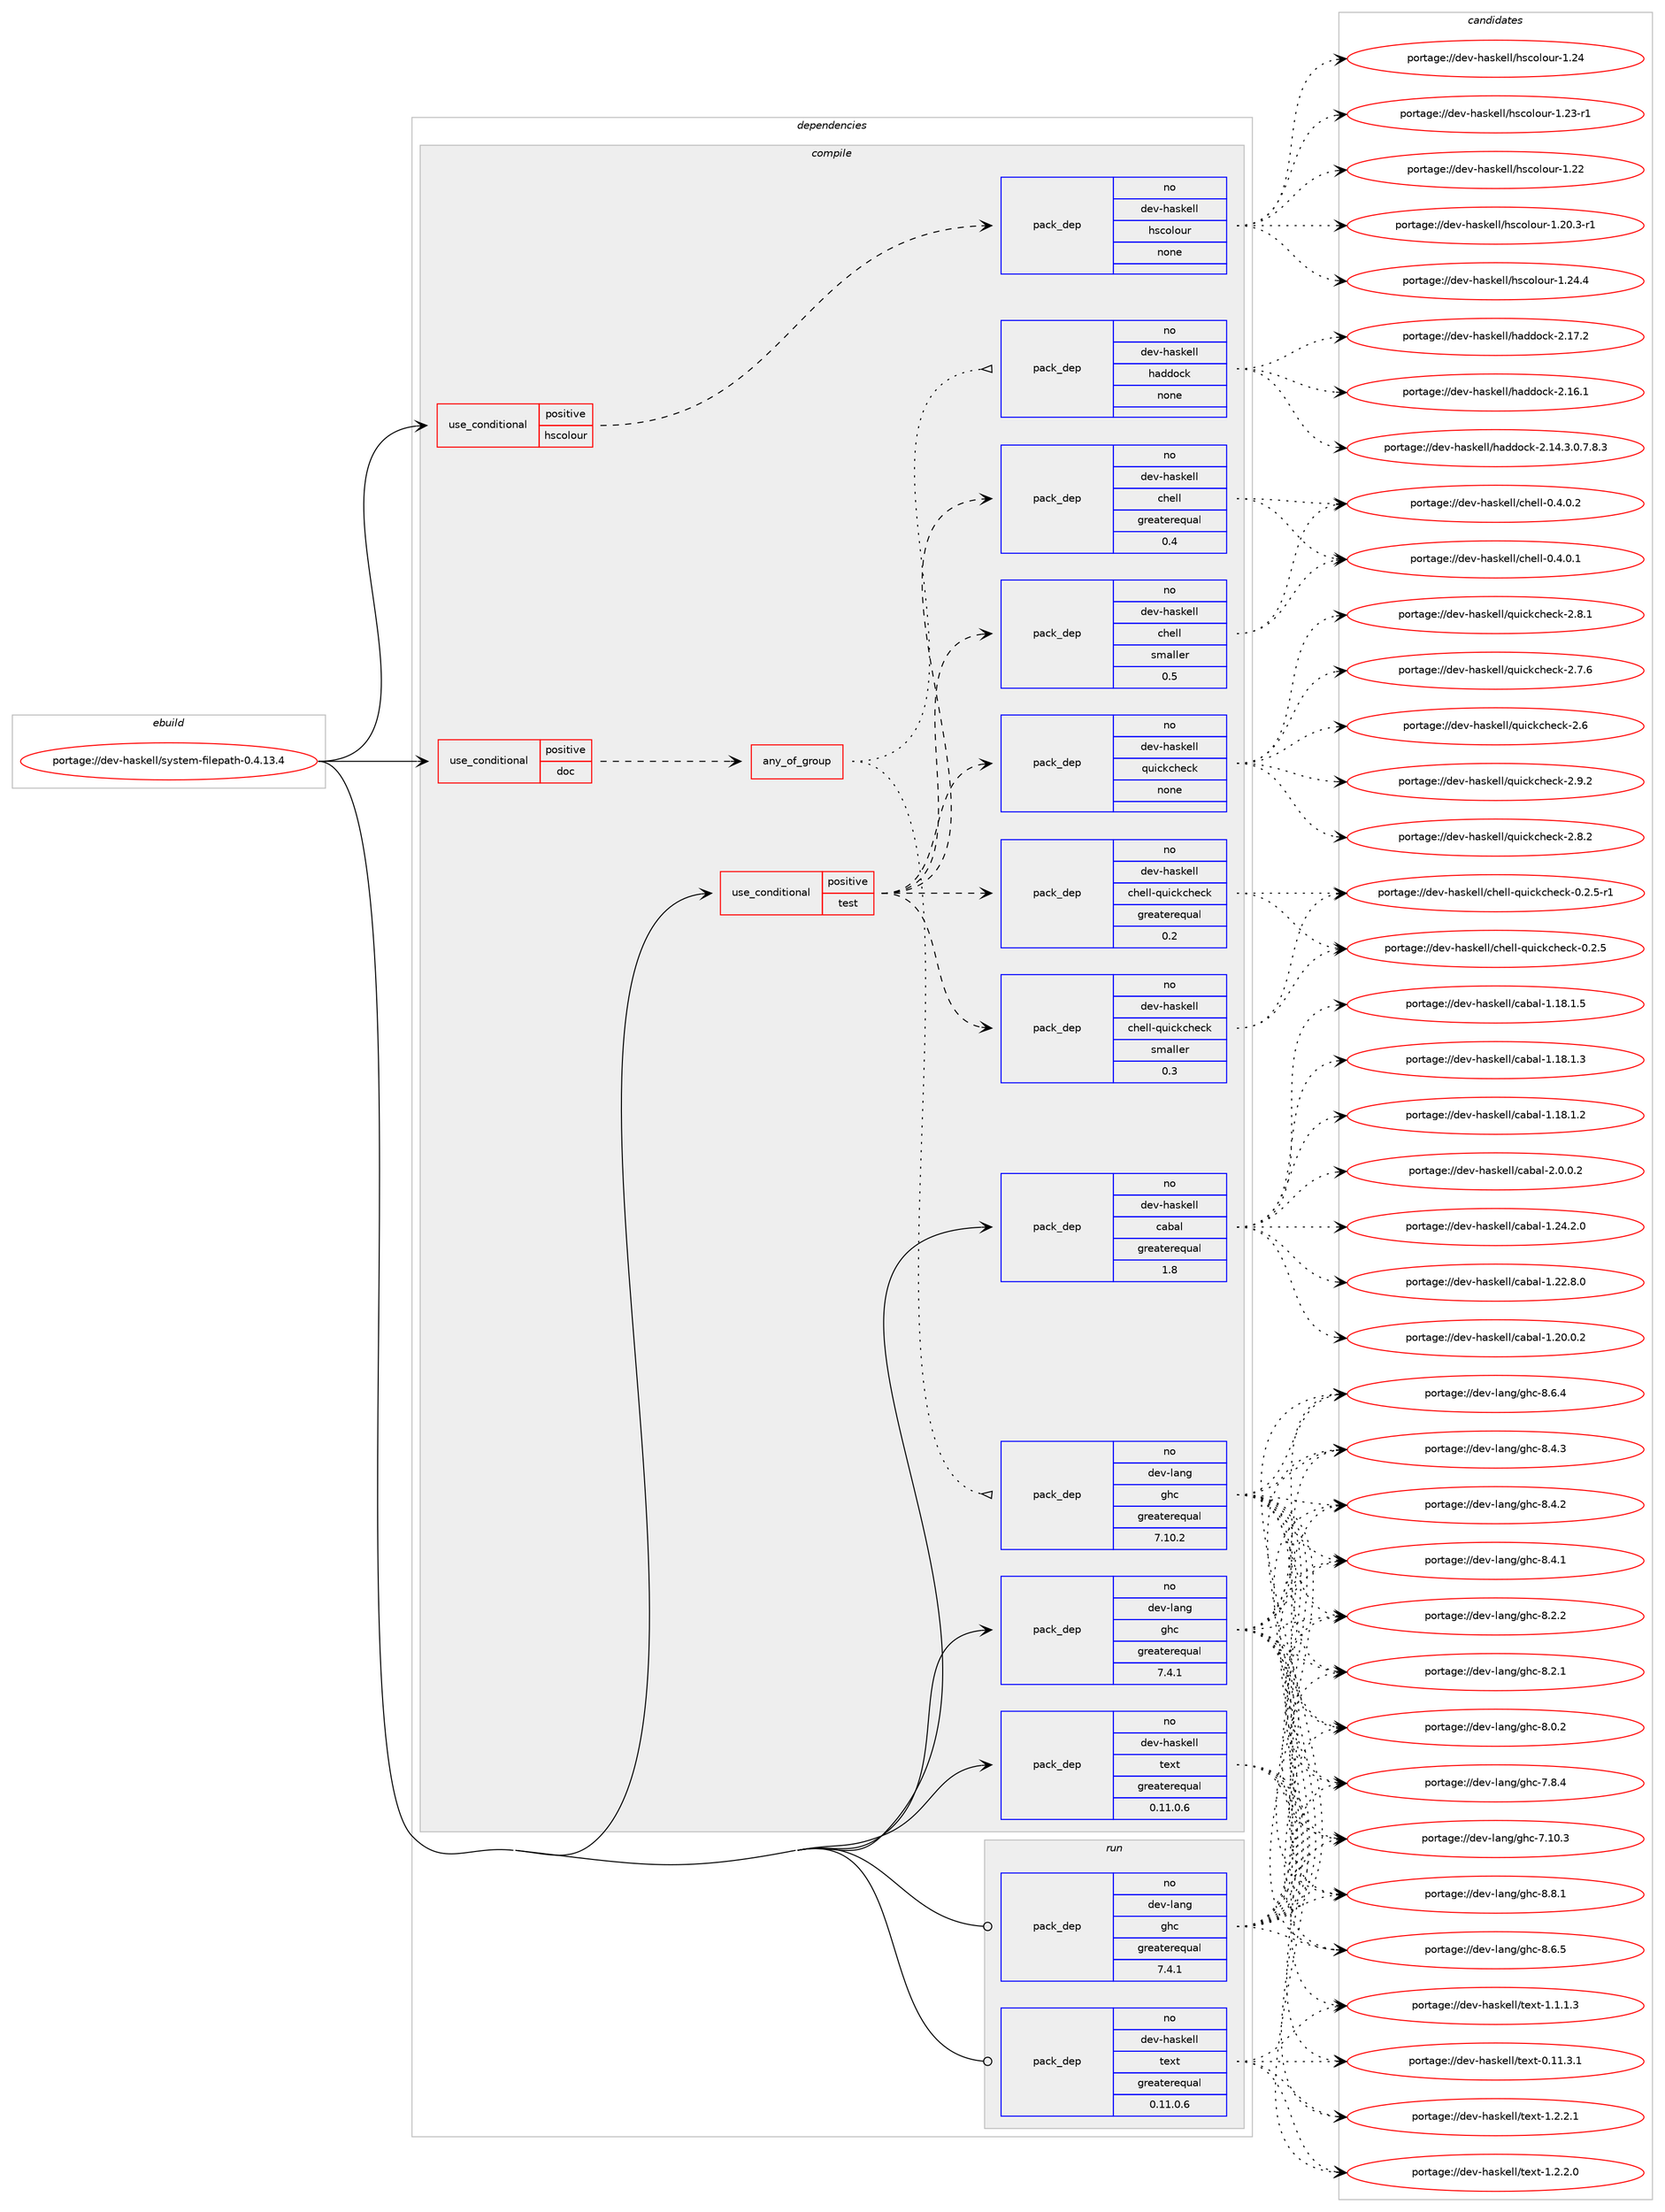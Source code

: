 digraph prolog {

# *************
# Graph options
# *************

newrank=true;
concentrate=true;
compound=true;
graph [rankdir=LR,fontname=Helvetica,fontsize=10,ranksep=1.5];#, ranksep=2.5, nodesep=0.2];
edge  [arrowhead=vee];
node  [fontname=Helvetica,fontsize=10];

# **********
# The ebuild
# **********

subgraph cluster_leftcol {
color=gray;
label=<<i>ebuild</i>>;
id [label="portage://dev-haskell/system-filepath-0.4.13.4", color=red, width=4, href="../dev-haskell/system-filepath-0.4.13.4.svg"];
}

# ****************
# The dependencies
# ****************

subgraph cluster_midcol {
color=gray;
label=<<i>dependencies</i>>;
subgraph cluster_compile {
fillcolor="#eeeeee";
style=filled;
label=<<i>compile</i>>;
subgraph cond131583 {
dependency543348 [label=<<TABLE BORDER="0" CELLBORDER="1" CELLSPACING="0" CELLPADDING="4"><TR><TD ROWSPAN="3" CELLPADDING="10">use_conditional</TD></TR><TR><TD>positive</TD></TR><TR><TD>doc</TD></TR></TABLE>>, shape=none, color=red];
subgraph any5697 {
dependency543349 [label=<<TABLE BORDER="0" CELLBORDER="1" CELLSPACING="0" CELLPADDING="4"><TR><TD CELLPADDING="10">any_of_group</TD></TR></TABLE>>, shape=none, color=red];subgraph pack405831 {
dependency543350 [label=<<TABLE BORDER="0" CELLBORDER="1" CELLSPACING="0" CELLPADDING="4" WIDTH="220"><TR><TD ROWSPAN="6" CELLPADDING="30">pack_dep</TD></TR><TR><TD WIDTH="110">no</TD></TR><TR><TD>dev-haskell</TD></TR><TR><TD>haddock</TD></TR><TR><TD>none</TD></TR><TR><TD></TD></TR></TABLE>>, shape=none, color=blue];
}
dependency543349:e -> dependency543350:w [weight=20,style="dotted",arrowhead="oinv"];
subgraph pack405832 {
dependency543351 [label=<<TABLE BORDER="0" CELLBORDER="1" CELLSPACING="0" CELLPADDING="4" WIDTH="220"><TR><TD ROWSPAN="6" CELLPADDING="30">pack_dep</TD></TR><TR><TD WIDTH="110">no</TD></TR><TR><TD>dev-lang</TD></TR><TR><TD>ghc</TD></TR><TR><TD>greaterequal</TD></TR><TR><TD>7.10.2</TD></TR></TABLE>>, shape=none, color=blue];
}
dependency543349:e -> dependency543351:w [weight=20,style="dotted",arrowhead="oinv"];
}
dependency543348:e -> dependency543349:w [weight=20,style="dashed",arrowhead="vee"];
}
id:e -> dependency543348:w [weight=20,style="solid",arrowhead="vee"];
subgraph cond131584 {
dependency543352 [label=<<TABLE BORDER="0" CELLBORDER="1" CELLSPACING="0" CELLPADDING="4"><TR><TD ROWSPAN="3" CELLPADDING="10">use_conditional</TD></TR><TR><TD>positive</TD></TR><TR><TD>hscolour</TD></TR></TABLE>>, shape=none, color=red];
subgraph pack405833 {
dependency543353 [label=<<TABLE BORDER="0" CELLBORDER="1" CELLSPACING="0" CELLPADDING="4" WIDTH="220"><TR><TD ROWSPAN="6" CELLPADDING="30">pack_dep</TD></TR><TR><TD WIDTH="110">no</TD></TR><TR><TD>dev-haskell</TD></TR><TR><TD>hscolour</TD></TR><TR><TD>none</TD></TR><TR><TD></TD></TR></TABLE>>, shape=none, color=blue];
}
dependency543352:e -> dependency543353:w [weight=20,style="dashed",arrowhead="vee"];
}
id:e -> dependency543352:w [weight=20,style="solid",arrowhead="vee"];
subgraph cond131585 {
dependency543354 [label=<<TABLE BORDER="0" CELLBORDER="1" CELLSPACING="0" CELLPADDING="4"><TR><TD ROWSPAN="3" CELLPADDING="10">use_conditional</TD></TR><TR><TD>positive</TD></TR><TR><TD>test</TD></TR></TABLE>>, shape=none, color=red];
subgraph pack405834 {
dependency543355 [label=<<TABLE BORDER="0" CELLBORDER="1" CELLSPACING="0" CELLPADDING="4" WIDTH="220"><TR><TD ROWSPAN="6" CELLPADDING="30">pack_dep</TD></TR><TR><TD WIDTH="110">no</TD></TR><TR><TD>dev-haskell</TD></TR><TR><TD>chell</TD></TR><TR><TD>greaterequal</TD></TR><TR><TD>0.4</TD></TR></TABLE>>, shape=none, color=blue];
}
dependency543354:e -> dependency543355:w [weight=20,style="dashed",arrowhead="vee"];
subgraph pack405835 {
dependency543356 [label=<<TABLE BORDER="0" CELLBORDER="1" CELLSPACING="0" CELLPADDING="4" WIDTH="220"><TR><TD ROWSPAN="6" CELLPADDING="30">pack_dep</TD></TR><TR><TD WIDTH="110">no</TD></TR><TR><TD>dev-haskell</TD></TR><TR><TD>chell</TD></TR><TR><TD>smaller</TD></TR><TR><TD>0.5</TD></TR></TABLE>>, shape=none, color=blue];
}
dependency543354:e -> dependency543356:w [weight=20,style="dashed",arrowhead="vee"];
subgraph pack405836 {
dependency543357 [label=<<TABLE BORDER="0" CELLBORDER="1" CELLSPACING="0" CELLPADDING="4" WIDTH="220"><TR><TD ROWSPAN="6" CELLPADDING="30">pack_dep</TD></TR><TR><TD WIDTH="110">no</TD></TR><TR><TD>dev-haskell</TD></TR><TR><TD>chell-quickcheck</TD></TR><TR><TD>greaterequal</TD></TR><TR><TD>0.2</TD></TR></TABLE>>, shape=none, color=blue];
}
dependency543354:e -> dependency543357:w [weight=20,style="dashed",arrowhead="vee"];
subgraph pack405837 {
dependency543358 [label=<<TABLE BORDER="0" CELLBORDER="1" CELLSPACING="0" CELLPADDING="4" WIDTH="220"><TR><TD ROWSPAN="6" CELLPADDING="30">pack_dep</TD></TR><TR><TD WIDTH="110">no</TD></TR><TR><TD>dev-haskell</TD></TR><TR><TD>chell-quickcheck</TD></TR><TR><TD>smaller</TD></TR><TR><TD>0.3</TD></TR></TABLE>>, shape=none, color=blue];
}
dependency543354:e -> dependency543358:w [weight=20,style="dashed",arrowhead="vee"];
subgraph pack405838 {
dependency543359 [label=<<TABLE BORDER="0" CELLBORDER="1" CELLSPACING="0" CELLPADDING="4" WIDTH="220"><TR><TD ROWSPAN="6" CELLPADDING="30">pack_dep</TD></TR><TR><TD WIDTH="110">no</TD></TR><TR><TD>dev-haskell</TD></TR><TR><TD>quickcheck</TD></TR><TR><TD>none</TD></TR><TR><TD></TD></TR></TABLE>>, shape=none, color=blue];
}
dependency543354:e -> dependency543359:w [weight=20,style="dashed",arrowhead="vee"];
}
id:e -> dependency543354:w [weight=20,style="solid",arrowhead="vee"];
subgraph pack405839 {
dependency543360 [label=<<TABLE BORDER="0" CELLBORDER="1" CELLSPACING="0" CELLPADDING="4" WIDTH="220"><TR><TD ROWSPAN="6" CELLPADDING="30">pack_dep</TD></TR><TR><TD WIDTH="110">no</TD></TR><TR><TD>dev-haskell</TD></TR><TR><TD>cabal</TD></TR><TR><TD>greaterequal</TD></TR><TR><TD>1.8</TD></TR></TABLE>>, shape=none, color=blue];
}
id:e -> dependency543360:w [weight=20,style="solid",arrowhead="vee"];
subgraph pack405840 {
dependency543361 [label=<<TABLE BORDER="0" CELLBORDER="1" CELLSPACING="0" CELLPADDING="4" WIDTH="220"><TR><TD ROWSPAN="6" CELLPADDING="30">pack_dep</TD></TR><TR><TD WIDTH="110">no</TD></TR><TR><TD>dev-haskell</TD></TR><TR><TD>text</TD></TR><TR><TD>greaterequal</TD></TR><TR><TD>0.11.0.6</TD></TR></TABLE>>, shape=none, color=blue];
}
id:e -> dependency543361:w [weight=20,style="solid",arrowhead="vee"];
subgraph pack405841 {
dependency543362 [label=<<TABLE BORDER="0" CELLBORDER="1" CELLSPACING="0" CELLPADDING="4" WIDTH="220"><TR><TD ROWSPAN="6" CELLPADDING="30">pack_dep</TD></TR><TR><TD WIDTH="110">no</TD></TR><TR><TD>dev-lang</TD></TR><TR><TD>ghc</TD></TR><TR><TD>greaterequal</TD></TR><TR><TD>7.4.1</TD></TR></TABLE>>, shape=none, color=blue];
}
id:e -> dependency543362:w [weight=20,style="solid",arrowhead="vee"];
}
subgraph cluster_compileandrun {
fillcolor="#eeeeee";
style=filled;
label=<<i>compile and run</i>>;
}
subgraph cluster_run {
fillcolor="#eeeeee";
style=filled;
label=<<i>run</i>>;
subgraph pack405842 {
dependency543363 [label=<<TABLE BORDER="0" CELLBORDER="1" CELLSPACING="0" CELLPADDING="4" WIDTH="220"><TR><TD ROWSPAN="6" CELLPADDING="30">pack_dep</TD></TR><TR><TD WIDTH="110">no</TD></TR><TR><TD>dev-haskell</TD></TR><TR><TD>text</TD></TR><TR><TD>greaterequal</TD></TR><TR><TD>0.11.0.6</TD></TR></TABLE>>, shape=none, color=blue];
}
id:e -> dependency543363:w [weight=20,style="solid",arrowhead="odot"];
subgraph pack405843 {
dependency543364 [label=<<TABLE BORDER="0" CELLBORDER="1" CELLSPACING="0" CELLPADDING="4" WIDTH="220"><TR><TD ROWSPAN="6" CELLPADDING="30">pack_dep</TD></TR><TR><TD WIDTH="110">no</TD></TR><TR><TD>dev-lang</TD></TR><TR><TD>ghc</TD></TR><TR><TD>greaterequal</TD></TR><TR><TD>7.4.1</TD></TR></TABLE>>, shape=none, color=blue];
}
id:e -> dependency543364:w [weight=20,style="solid",arrowhead="odot"];
}
}

# **************
# The candidates
# **************

subgraph cluster_choices {
rank=same;
color=gray;
label=<<i>candidates</i>>;

subgraph choice405831 {
color=black;
nodesep=1;
choice100101118451049711510710110810847104971001001119910745504649554650 [label="portage://dev-haskell/haddock-2.17.2", color=red, width=4,href="../dev-haskell/haddock-2.17.2.svg"];
choice100101118451049711510710110810847104971001001119910745504649544649 [label="portage://dev-haskell/haddock-2.16.1", color=red, width=4,href="../dev-haskell/haddock-2.16.1.svg"];
choice1001011184510497115107101108108471049710010011199107455046495246514648465546564651 [label="portage://dev-haskell/haddock-2.14.3.0.7.8.3", color=red, width=4,href="../dev-haskell/haddock-2.14.3.0.7.8.3.svg"];
dependency543350:e -> choice100101118451049711510710110810847104971001001119910745504649554650:w [style=dotted,weight="100"];
dependency543350:e -> choice100101118451049711510710110810847104971001001119910745504649544649:w [style=dotted,weight="100"];
dependency543350:e -> choice1001011184510497115107101108108471049710010011199107455046495246514648465546564651:w [style=dotted,weight="100"];
}
subgraph choice405832 {
color=black;
nodesep=1;
choice10010111845108971101034710310499455646564649 [label="portage://dev-lang/ghc-8.8.1", color=red, width=4,href="../dev-lang/ghc-8.8.1.svg"];
choice10010111845108971101034710310499455646544653 [label="portage://dev-lang/ghc-8.6.5", color=red, width=4,href="../dev-lang/ghc-8.6.5.svg"];
choice10010111845108971101034710310499455646544652 [label="portage://dev-lang/ghc-8.6.4", color=red, width=4,href="../dev-lang/ghc-8.6.4.svg"];
choice10010111845108971101034710310499455646524651 [label="portage://dev-lang/ghc-8.4.3", color=red, width=4,href="../dev-lang/ghc-8.4.3.svg"];
choice10010111845108971101034710310499455646524650 [label="portage://dev-lang/ghc-8.4.2", color=red, width=4,href="../dev-lang/ghc-8.4.2.svg"];
choice10010111845108971101034710310499455646524649 [label="portage://dev-lang/ghc-8.4.1", color=red, width=4,href="../dev-lang/ghc-8.4.1.svg"];
choice10010111845108971101034710310499455646504650 [label="portage://dev-lang/ghc-8.2.2", color=red, width=4,href="../dev-lang/ghc-8.2.2.svg"];
choice10010111845108971101034710310499455646504649 [label="portage://dev-lang/ghc-8.2.1", color=red, width=4,href="../dev-lang/ghc-8.2.1.svg"];
choice10010111845108971101034710310499455646484650 [label="portage://dev-lang/ghc-8.0.2", color=red, width=4,href="../dev-lang/ghc-8.0.2.svg"];
choice10010111845108971101034710310499455546564652 [label="portage://dev-lang/ghc-7.8.4", color=red, width=4,href="../dev-lang/ghc-7.8.4.svg"];
choice1001011184510897110103471031049945554649484651 [label="portage://dev-lang/ghc-7.10.3", color=red, width=4,href="../dev-lang/ghc-7.10.3.svg"];
dependency543351:e -> choice10010111845108971101034710310499455646564649:w [style=dotted,weight="100"];
dependency543351:e -> choice10010111845108971101034710310499455646544653:w [style=dotted,weight="100"];
dependency543351:e -> choice10010111845108971101034710310499455646544652:w [style=dotted,weight="100"];
dependency543351:e -> choice10010111845108971101034710310499455646524651:w [style=dotted,weight="100"];
dependency543351:e -> choice10010111845108971101034710310499455646524650:w [style=dotted,weight="100"];
dependency543351:e -> choice10010111845108971101034710310499455646524649:w [style=dotted,weight="100"];
dependency543351:e -> choice10010111845108971101034710310499455646504650:w [style=dotted,weight="100"];
dependency543351:e -> choice10010111845108971101034710310499455646504649:w [style=dotted,weight="100"];
dependency543351:e -> choice10010111845108971101034710310499455646484650:w [style=dotted,weight="100"];
dependency543351:e -> choice10010111845108971101034710310499455546564652:w [style=dotted,weight="100"];
dependency543351:e -> choice1001011184510897110103471031049945554649484651:w [style=dotted,weight="100"];
}
subgraph choice405833 {
color=black;
nodesep=1;
choice1001011184510497115107101108108471041159911110811111711445494650524652 [label="portage://dev-haskell/hscolour-1.24.4", color=red, width=4,href="../dev-haskell/hscolour-1.24.4.svg"];
choice100101118451049711510710110810847104115991111081111171144549465052 [label="portage://dev-haskell/hscolour-1.24", color=red, width=4,href="../dev-haskell/hscolour-1.24.svg"];
choice1001011184510497115107101108108471041159911110811111711445494650514511449 [label="portage://dev-haskell/hscolour-1.23-r1", color=red, width=4,href="../dev-haskell/hscolour-1.23-r1.svg"];
choice100101118451049711510710110810847104115991111081111171144549465050 [label="portage://dev-haskell/hscolour-1.22", color=red, width=4,href="../dev-haskell/hscolour-1.22.svg"];
choice10010111845104971151071011081084710411599111108111117114454946504846514511449 [label="portage://dev-haskell/hscolour-1.20.3-r1", color=red, width=4,href="../dev-haskell/hscolour-1.20.3-r1.svg"];
dependency543353:e -> choice1001011184510497115107101108108471041159911110811111711445494650524652:w [style=dotted,weight="100"];
dependency543353:e -> choice100101118451049711510710110810847104115991111081111171144549465052:w [style=dotted,weight="100"];
dependency543353:e -> choice1001011184510497115107101108108471041159911110811111711445494650514511449:w [style=dotted,weight="100"];
dependency543353:e -> choice100101118451049711510710110810847104115991111081111171144549465050:w [style=dotted,weight="100"];
dependency543353:e -> choice10010111845104971151071011081084710411599111108111117114454946504846514511449:w [style=dotted,weight="100"];
}
subgraph choice405834 {
color=black;
nodesep=1;
choice100101118451049711510710110810847991041011081084548465246484650 [label="portage://dev-haskell/chell-0.4.0.2", color=red, width=4,href="../dev-haskell/chell-0.4.0.2.svg"];
choice100101118451049711510710110810847991041011081084548465246484649 [label="portage://dev-haskell/chell-0.4.0.1", color=red, width=4,href="../dev-haskell/chell-0.4.0.1.svg"];
dependency543355:e -> choice100101118451049711510710110810847991041011081084548465246484650:w [style=dotted,weight="100"];
dependency543355:e -> choice100101118451049711510710110810847991041011081084548465246484649:w [style=dotted,weight="100"];
}
subgraph choice405835 {
color=black;
nodesep=1;
choice100101118451049711510710110810847991041011081084548465246484650 [label="portage://dev-haskell/chell-0.4.0.2", color=red, width=4,href="../dev-haskell/chell-0.4.0.2.svg"];
choice100101118451049711510710110810847991041011081084548465246484649 [label="portage://dev-haskell/chell-0.4.0.1", color=red, width=4,href="../dev-haskell/chell-0.4.0.1.svg"];
dependency543356:e -> choice100101118451049711510710110810847991041011081084548465246484650:w [style=dotted,weight="100"];
dependency543356:e -> choice100101118451049711510710110810847991041011081084548465246484649:w [style=dotted,weight="100"];
}
subgraph choice405836 {
color=black;
nodesep=1;
choice10010111845104971151071011081084799104101108108451131171059910799104101991074548465046534511449 [label="portage://dev-haskell/chell-quickcheck-0.2.5-r1", color=red, width=4,href="../dev-haskell/chell-quickcheck-0.2.5-r1.svg"];
choice1001011184510497115107101108108479910410110810845113117105991079910410199107454846504653 [label="portage://dev-haskell/chell-quickcheck-0.2.5", color=red, width=4,href="../dev-haskell/chell-quickcheck-0.2.5.svg"];
dependency543357:e -> choice10010111845104971151071011081084799104101108108451131171059910799104101991074548465046534511449:w [style=dotted,weight="100"];
dependency543357:e -> choice1001011184510497115107101108108479910410110810845113117105991079910410199107454846504653:w [style=dotted,weight="100"];
}
subgraph choice405837 {
color=black;
nodesep=1;
choice10010111845104971151071011081084799104101108108451131171059910799104101991074548465046534511449 [label="portage://dev-haskell/chell-quickcheck-0.2.5-r1", color=red, width=4,href="../dev-haskell/chell-quickcheck-0.2.5-r1.svg"];
choice1001011184510497115107101108108479910410110810845113117105991079910410199107454846504653 [label="portage://dev-haskell/chell-quickcheck-0.2.5", color=red, width=4,href="../dev-haskell/chell-quickcheck-0.2.5.svg"];
dependency543358:e -> choice10010111845104971151071011081084799104101108108451131171059910799104101991074548465046534511449:w [style=dotted,weight="100"];
dependency543358:e -> choice1001011184510497115107101108108479910410110810845113117105991079910410199107454846504653:w [style=dotted,weight="100"];
}
subgraph choice405838 {
color=black;
nodesep=1;
choice100101118451049711510710110810847113117105991079910410199107455046574650 [label="portage://dev-haskell/quickcheck-2.9.2", color=red, width=4,href="../dev-haskell/quickcheck-2.9.2.svg"];
choice100101118451049711510710110810847113117105991079910410199107455046564650 [label="portage://dev-haskell/quickcheck-2.8.2", color=red, width=4,href="../dev-haskell/quickcheck-2.8.2.svg"];
choice100101118451049711510710110810847113117105991079910410199107455046564649 [label="portage://dev-haskell/quickcheck-2.8.1", color=red, width=4,href="../dev-haskell/quickcheck-2.8.1.svg"];
choice100101118451049711510710110810847113117105991079910410199107455046554654 [label="portage://dev-haskell/quickcheck-2.7.6", color=red, width=4,href="../dev-haskell/quickcheck-2.7.6.svg"];
choice10010111845104971151071011081084711311710599107991041019910745504654 [label="portage://dev-haskell/quickcheck-2.6", color=red, width=4,href="../dev-haskell/quickcheck-2.6.svg"];
dependency543359:e -> choice100101118451049711510710110810847113117105991079910410199107455046574650:w [style=dotted,weight="100"];
dependency543359:e -> choice100101118451049711510710110810847113117105991079910410199107455046564650:w [style=dotted,weight="100"];
dependency543359:e -> choice100101118451049711510710110810847113117105991079910410199107455046564649:w [style=dotted,weight="100"];
dependency543359:e -> choice100101118451049711510710110810847113117105991079910410199107455046554654:w [style=dotted,weight="100"];
dependency543359:e -> choice10010111845104971151071011081084711311710599107991041019910745504654:w [style=dotted,weight="100"];
}
subgraph choice405839 {
color=black;
nodesep=1;
choice100101118451049711510710110810847999798971084550464846484650 [label="portage://dev-haskell/cabal-2.0.0.2", color=red, width=4,href="../dev-haskell/cabal-2.0.0.2.svg"];
choice10010111845104971151071011081084799979897108454946505246504648 [label="portage://dev-haskell/cabal-1.24.2.0", color=red, width=4,href="../dev-haskell/cabal-1.24.2.0.svg"];
choice10010111845104971151071011081084799979897108454946505046564648 [label="portage://dev-haskell/cabal-1.22.8.0", color=red, width=4,href="../dev-haskell/cabal-1.22.8.0.svg"];
choice10010111845104971151071011081084799979897108454946504846484650 [label="portage://dev-haskell/cabal-1.20.0.2", color=red, width=4,href="../dev-haskell/cabal-1.20.0.2.svg"];
choice10010111845104971151071011081084799979897108454946495646494653 [label="portage://dev-haskell/cabal-1.18.1.5", color=red, width=4,href="../dev-haskell/cabal-1.18.1.5.svg"];
choice10010111845104971151071011081084799979897108454946495646494651 [label="portage://dev-haskell/cabal-1.18.1.3", color=red, width=4,href="../dev-haskell/cabal-1.18.1.3.svg"];
choice10010111845104971151071011081084799979897108454946495646494650 [label="portage://dev-haskell/cabal-1.18.1.2", color=red, width=4,href="../dev-haskell/cabal-1.18.1.2.svg"];
dependency543360:e -> choice100101118451049711510710110810847999798971084550464846484650:w [style=dotted,weight="100"];
dependency543360:e -> choice10010111845104971151071011081084799979897108454946505246504648:w [style=dotted,weight="100"];
dependency543360:e -> choice10010111845104971151071011081084799979897108454946505046564648:w [style=dotted,weight="100"];
dependency543360:e -> choice10010111845104971151071011081084799979897108454946504846484650:w [style=dotted,weight="100"];
dependency543360:e -> choice10010111845104971151071011081084799979897108454946495646494653:w [style=dotted,weight="100"];
dependency543360:e -> choice10010111845104971151071011081084799979897108454946495646494651:w [style=dotted,weight="100"];
dependency543360:e -> choice10010111845104971151071011081084799979897108454946495646494650:w [style=dotted,weight="100"];
}
subgraph choice405840 {
color=black;
nodesep=1;
choice1001011184510497115107101108108471161011201164549465046504649 [label="portage://dev-haskell/text-1.2.2.1", color=red, width=4,href="../dev-haskell/text-1.2.2.1.svg"];
choice1001011184510497115107101108108471161011201164549465046504648 [label="portage://dev-haskell/text-1.2.2.0", color=red, width=4,href="../dev-haskell/text-1.2.2.0.svg"];
choice1001011184510497115107101108108471161011201164549464946494651 [label="portage://dev-haskell/text-1.1.1.3", color=red, width=4,href="../dev-haskell/text-1.1.1.3.svg"];
choice100101118451049711510710110810847116101120116454846494946514649 [label="portage://dev-haskell/text-0.11.3.1", color=red, width=4,href="../dev-haskell/text-0.11.3.1.svg"];
dependency543361:e -> choice1001011184510497115107101108108471161011201164549465046504649:w [style=dotted,weight="100"];
dependency543361:e -> choice1001011184510497115107101108108471161011201164549465046504648:w [style=dotted,weight="100"];
dependency543361:e -> choice1001011184510497115107101108108471161011201164549464946494651:w [style=dotted,weight="100"];
dependency543361:e -> choice100101118451049711510710110810847116101120116454846494946514649:w [style=dotted,weight="100"];
}
subgraph choice405841 {
color=black;
nodesep=1;
choice10010111845108971101034710310499455646564649 [label="portage://dev-lang/ghc-8.8.1", color=red, width=4,href="../dev-lang/ghc-8.8.1.svg"];
choice10010111845108971101034710310499455646544653 [label="portage://dev-lang/ghc-8.6.5", color=red, width=4,href="../dev-lang/ghc-8.6.5.svg"];
choice10010111845108971101034710310499455646544652 [label="portage://dev-lang/ghc-8.6.4", color=red, width=4,href="../dev-lang/ghc-8.6.4.svg"];
choice10010111845108971101034710310499455646524651 [label="portage://dev-lang/ghc-8.4.3", color=red, width=4,href="../dev-lang/ghc-8.4.3.svg"];
choice10010111845108971101034710310499455646524650 [label="portage://dev-lang/ghc-8.4.2", color=red, width=4,href="../dev-lang/ghc-8.4.2.svg"];
choice10010111845108971101034710310499455646524649 [label="portage://dev-lang/ghc-8.4.1", color=red, width=4,href="../dev-lang/ghc-8.4.1.svg"];
choice10010111845108971101034710310499455646504650 [label="portage://dev-lang/ghc-8.2.2", color=red, width=4,href="../dev-lang/ghc-8.2.2.svg"];
choice10010111845108971101034710310499455646504649 [label="portage://dev-lang/ghc-8.2.1", color=red, width=4,href="../dev-lang/ghc-8.2.1.svg"];
choice10010111845108971101034710310499455646484650 [label="portage://dev-lang/ghc-8.0.2", color=red, width=4,href="../dev-lang/ghc-8.0.2.svg"];
choice10010111845108971101034710310499455546564652 [label="portage://dev-lang/ghc-7.8.4", color=red, width=4,href="../dev-lang/ghc-7.8.4.svg"];
choice1001011184510897110103471031049945554649484651 [label="portage://dev-lang/ghc-7.10.3", color=red, width=4,href="../dev-lang/ghc-7.10.3.svg"];
dependency543362:e -> choice10010111845108971101034710310499455646564649:w [style=dotted,weight="100"];
dependency543362:e -> choice10010111845108971101034710310499455646544653:w [style=dotted,weight="100"];
dependency543362:e -> choice10010111845108971101034710310499455646544652:w [style=dotted,weight="100"];
dependency543362:e -> choice10010111845108971101034710310499455646524651:w [style=dotted,weight="100"];
dependency543362:e -> choice10010111845108971101034710310499455646524650:w [style=dotted,weight="100"];
dependency543362:e -> choice10010111845108971101034710310499455646524649:w [style=dotted,weight="100"];
dependency543362:e -> choice10010111845108971101034710310499455646504650:w [style=dotted,weight="100"];
dependency543362:e -> choice10010111845108971101034710310499455646504649:w [style=dotted,weight="100"];
dependency543362:e -> choice10010111845108971101034710310499455646484650:w [style=dotted,weight="100"];
dependency543362:e -> choice10010111845108971101034710310499455546564652:w [style=dotted,weight="100"];
dependency543362:e -> choice1001011184510897110103471031049945554649484651:w [style=dotted,weight="100"];
}
subgraph choice405842 {
color=black;
nodesep=1;
choice1001011184510497115107101108108471161011201164549465046504649 [label="portage://dev-haskell/text-1.2.2.1", color=red, width=4,href="../dev-haskell/text-1.2.2.1.svg"];
choice1001011184510497115107101108108471161011201164549465046504648 [label="portage://dev-haskell/text-1.2.2.0", color=red, width=4,href="../dev-haskell/text-1.2.2.0.svg"];
choice1001011184510497115107101108108471161011201164549464946494651 [label="portage://dev-haskell/text-1.1.1.3", color=red, width=4,href="../dev-haskell/text-1.1.1.3.svg"];
choice100101118451049711510710110810847116101120116454846494946514649 [label="portage://dev-haskell/text-0.11.3.1", color=red, width=4,href="../dev-haskell/text-0.11.3.1.svg"];
dependency543363:e -> choice1001011184510497115107101108108471161011201164549465046504649:w [style=dotted,weight="100"];
dependency543363:e -> choice1001011184510497115107101108108471161011201164549465046504648:w [style=dotted,weight="100"];
dependency543363:e -> choice1001011184510497115107101108108471161011201164549464946494651:w [style=dotted,weight="100"];
dependency543363:e -> choice100101118451049711510710110810847116101120116454846494946514649:w [style=dotted,weight="100"];
}
subgraph choice405843 {
color=black;
nodesep=1;
choice10010111845108971101034710310499455646564649 [label="portage://dev-lang/ghc-8.8.1", color=red, width=4,href="../dev-lang/ghc-8.8.1.svg"];
choice10010111845108971101034710310499455646544653 [label="portage://dev-lang/ghc-8.6.5", color=red, width=4,href="../dev-lang/ghc-8.6.5.svg"];
choice10010111845108971101034710310499455646544652 [label="portage://dev-lang/ghc-8.6.4", color=red, width=4,href="../dev-lang/ghc-8.6.4.svg"];
choice10010111845108971101034710310499455646524651 [label="portage://dev-lang/ghc-8.4.3", color=red, width=4,href="../dev-lang/ghc-8.4.3.svg"];
choice10010111845108971101034710310499455646524650 [label="portage://dev-lang/ghc-8.4.2", color=red, width=4,href="../dev-lang/ghc-8.4.2.svg"];
choice10010111845108971101034710310499455646524649 [label="portage://dev-lang/ghc-8.4.1", color=red, width=4,href="../dev-lang/ghc-8.4.1.svg"];
choice10010111845108971101034710310499455646504650 [label="portage://dev-lang/ghc-8.2.2", color=red, width=4,href="../dev-lang/ghc-8.2.2.svg"];
choice10010111845108971101034710310499455646504649 [label="portage://dev-lang/ghc-8.2.1", color=red, width=4,href="../dev-lang/ghc-8.2.1.svg"];
choice10010111845108971101034710310499455646484650 [label="portage://dev-lang/ghc-8.0.2", color=red, width=4,href="../dev-lang/ghc-8.0.2.svg"];
choice10010111845108971101034710310499455546564652 [label="portage://dev-lang/ghc-7.8.4", color=red, width=4,href="../dev-lang/ghc-7.8.4.svg"];
choice1001011184510897110103471031049945554649484651 [label="portage://dev-lang/ghc-7.10.3", color=red, width=4,href="../dev-lang/ghc-7.10.3.svg"];
dependency543364:e -> choice10010111845108971101034710310499455646564649:w [style=dotted,weight="100"];
dependency543364:e -> choice10010111845108971101034710310499455646544653:w [style=dotted,weight="100"];
dependency543364:e -> choice10010111845108971101034710310499455646544652:w [style=dotted,weight="100"];
dependency543364:e -> choice10010111845108971101034710310499455646524651:w [style=dotted,weight="100"];
dependency543364:e -> choice10010111845108971101034710310499455646524650:w [style=dotted,weight="100"];
dependency543364:e -> choice10010111845108971101034710310499455646524649:w [style=dotted,weight="100"];
dependency543364:e -> choice10010111845108971101034710310499455646504650:w [style=dotted,weight="100"];
dependency543364:e -> choice10010111845108971101034710310499455646504649:w [style=dotted,weight="100"];
dependency543364:e -> choice10010111845108971101034710310499455646484650:w [style=dotted,weight="100"];
dependency543364:e -> choice10010111845108971101034710310499455546564652:w [style=dotted,weight="100"];
dependency543364:e -> choice1001011184510897110103471031049945554649484651:w [style=dotted,weight="100"];
}
}

}
